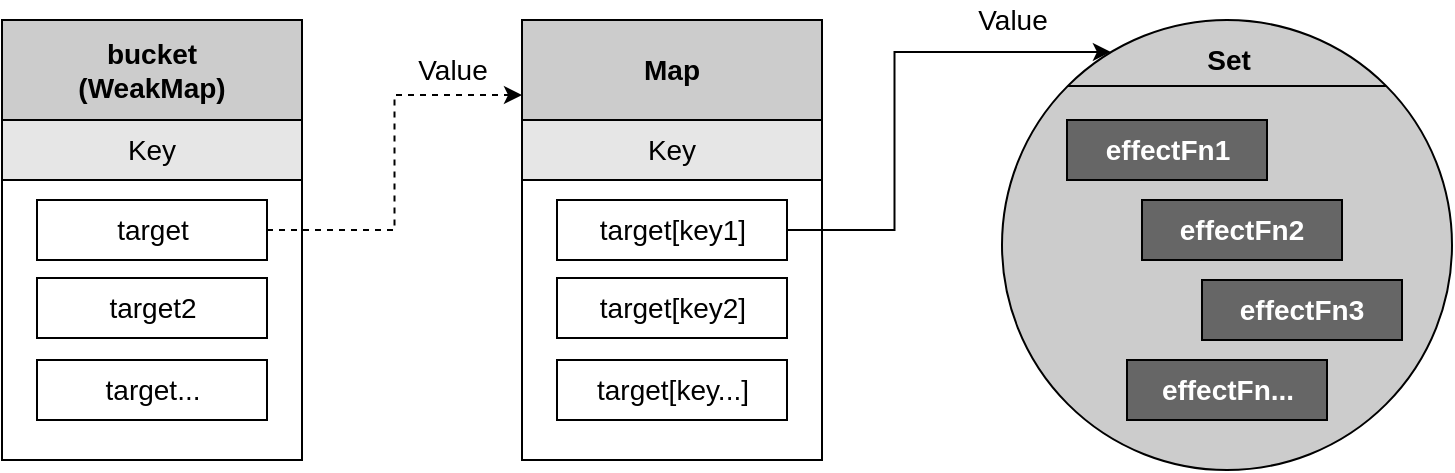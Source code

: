 <mxfile version="17.4.0" type="github"><diagram id="SxO-jd_aEj_VVg0gSq5V" name="第1頁"><mxGraphModel dx="946" dy="532" grid="1" gridSize="10" guides="1" tooltips="1" connect="1" arrows="1" fold="1" page="1" pageScale="1" pageWidth="827" pageHeight="1169" math="0" shadow="0"><root><mxCell id="0"/><mxCell id="1" parent="0"/><mxCell id="T3qDtWqvtZq3di_P9cSl-44" value="bucket&lt;br&gt;(WeakMap)" style="rounded=0;whiteSpace=wrap;html=1;fontSize=14;strokeColor=default;fontStyle=1;fillColor=#CCCCCC;" vertex="1" parent="1"><mxGeometry x="40" y="30" width="150" height="50" as="geometry"/></mxCell><mxCell id="T3qDtWqvtZq3di_P9cSl-45" style="edgeStyle=orthogonalEdgeStyle;rounded=0;orthogonalLoop=1;jettySize=auto;html=1;exitX=0.5;exitY=1;exitDx=0;exitDy=0;fontSize=14;" edge="1" parent="1" source="T3qDtWqvtZq3di_P9cSl-44" target="T3qDtWqvtZq3di_P9cSl-44"><mxGeometry relative="1" as="geometry"/></mxCell><mxCell id="T3qDtWqvtZq3di_P9cSl-46" value="" style="rounded=0;whiteSpace=wrap;html=1;fontSize=14;strokeColor=default;fillColor=#FFFFFF;" vertex="1" parent="1"><mxGeometry x="40" y="80" width="150" height="170" as="geometry"/></mxCell><mxCell id="T3qDtWqvtZq3di_P9cSl-47" value="Key" style="rounded=0;whiteSpace=wrap;html=1;fontSize=14;strokeColor=default;fillColor=#E6E6E6;" vertex="1" parent="1"><mxGeometry x="40" y="80" width="150" height="30" as="geometry"/></mxCell><mxCell id="T3qDtWqvtZq3di_P9cSl-59" value="" style="edgeStyle=orthogonalEdgeStyle;rounded=0;orthogonalLoop=1;jettySize=auto;html=1;fontSize=14;entryX=0;entryY=0.75;entryDx=0;entryDy=0;dashed=1;" edge="1" parent="1" source="T3qDtWqvtZq3di_P9cSl-48" target="T3qDtWqvtZq3di_P9cSl-52"><mxGeometry relative="1" as="geometry"/></mxCell><mxCell id="T3qDtWqvtZq3di_P9cSl-48" value="target" style="rounded=0;whiteSpace=wrap;html=1;fontSize=14;" vertex="1" parent="1"><mxGeometry x="57.5" y="120" width="115" height="30" as="geometry"/></mxCell><mxCell id="T3qDtWqvtZq3di_P9cSl-52" value="Map" style="rounded=0;whiteSpace=wrap;html=1;fontSize=14;strokeColor=default;fontStyle=1;fillColor=#CCCCCC;" vertex="1" parent="1"><mxGeometry x="300" y="30" width="150" height="50" as="geometry"/></mxCell><mxCell id="T3qDtWqvtZq3di_P9cSl-53" style="edgeStyle=orthogonalEdgeStyle;rounded=0;orthogonalLoop=1;jettySize=auto;html=1;exitX=0.5;exitY=1;exitDx=0;exitDy=0;fontSize=14;" edge="1" parent="1" source="T3qDtWqvtZq3di_P9cSl-52" target="T3qDtWqvtZq3di_P9cSl-52"><mxGeometry relative="1" as="geometry"/></mxCell><mxCell id="T3qDtWqvtZq3di_P9cSl-54" value="" style="rounded=0;whiteSpace=wrap;html=1;fontSize=14;strokeColor=default;fillColor=#FFFFFF;" vertex="1" parent="1"><mxGeometry x="300" y="80" width="150" height="170" as="geometry"/></mxCell><mxCell id="T3qDtWqvtZq3di_P9cSl-55" value="Key" style="rounded=0;whiteSpace=wrap;html=1;fontSize=14;strokeColor=default;fillColor=#E6E6E6;" vertex="1" parent="1"><mxGeometry x="300" y="80" width="150" height="30" as="geometry"/></mxCell><mxCell id="T3qDtWqvtZq3di_P9cSl-71" value="" style="edgeStyle=orthogonalEdgeStyle;rounded=0;orthogonalLoop=1;jettySize=auto;html=1;fontSize=14;fontColor=#FFFFFF;entryX=0.242;entryY=0.071;entryDx=0;entryDy=0;entryPerimeter=0;" edge="1" parent="1" source="T3qDtWqvtZq3di_P9cSl-56" target="T3qDtWqvtZq3di_P9cSl-64"><mxGeometry relative="1" as="geometry"/></mxCell><mxCell id="T3qDtWqvtZq3di_P9cSl-56" value="target[key1]" style="rounded=0;whiteSpace=wrap;html=1;fontSize=14;" vertex="1" parent="1"><mxGeometry x="317.5" y="120" width="115" height="30" as="geometry"/></mxCell><mxCell id="T3qDtWqvtZq3di_P9cSl-61" value="target2" style="rounded=0;whiteSpace=wrap;html=1;fontSize=14;" vertex="1" parent="1"><mxGeometry x="57.5" y="159" width="115" height="30" as="geometry"/></mxCell><mxCell id="T3qDtWqvtZq3di_P9cSl-62" value="target..." style="rounded=0;whiteSpace=wrap;html=1;fontSize=14;" vertex="1" parent="1"><mxGeometry x="57.5" y="200" width="115" height="30" as="geometry"/></mxCell><mxCell id="T3qDtWqvtZq3di_P9cSl-63" value="Value" style="text;html=1;align=center;verticalAlign=middle;resizable=0;points=[];autosize=1;strokeColor=none;fillColor=none;fontSize=14;" vertex="1" parent="1"><mxGeometry x="240" y="45" width="50" height="20" as="geometry"/></mxCell><mxCell id="T3qDtWqvtZq3di_P9cSl-64" value="" style="ellipse;whiteSpace=wrap;html=1;aspect=fixed;fontSize=14;strokeColor=default;fillColor=#CCCCCC;" vertex="1" parent="1"><mxGeometry x="540" y="30" width="225" height="225" as="geometry"/></mxCell><mxCell id="T3qDtWqvtZq3di_P9cSl-65" value="" style="endArrow=none;html=1;rounded=0;fontSize=14;entryX=1;entryY=0;entryDx=0;entryDy=0;exitX=0;exitY=0;exitDx=0;exitDy=0;" edge="1" parent="1" source="T3qDtWqvtZq3di_P9cSl-64" target="T3qDtWqvtZq3di_P9cSl-64"><mxGeometry width="50" height="50" relative="1" as="geometry"><mxPoint x="590" y="63" as="sourcePoint"/><mxPoint x="680" y="65" as="targetPoint"/></mxGeometry></mxCell><mxCell id="T3qDtWqvtZq3di_P9cSl-66" value="Set" style="text;html=1;align=center;verticalAlign=middle;resizable=0;points=[];autosize=1;strokeColor=none;fillColor=none;fontSize=14;fontStyle=1" vertex="1" parent="1"><mxGeometry x="632.5" y="40" width="40" height="20" as="geometry"/></mxCell><mxCell id="T3qDtWqvtZq3di_P9cSl-67" value="effectFn1" style="rounded=0;whiteSpace=wrap;html=1;fontSize=14;strokeColor=default;fillColor=#666666;fontColor=#FFFFFF;fontStyle=1" vertex="1" parent="1"><mxGeometry x="572.5" y="80" width="100" height="30" as="geometry"/></mxCell><mxCell id="T3qDtWqvtZq3di_P9cSl-68" value="effectFn2" style="rounded=0;whiteSpace=wrap;html=1;fontSize=14;strokeColor=default;fillColor=#666666;fontColor=#FFFFFF;fontStyle=1" vertex="1" parent="1"><mxGeometry x="610" y="120" width="100" height="30" as="geometry"/></mxCell><mxCell id="T3qDtWqvtZq3di_P9cSl-69" value="effectFn3" style="rounded=0;whiteSpace=wrap;html=1;fontSize=14;strokeColor=default;fillColor=#666666;fontColor=#FFFFFF;fontStyle=1" vertex="1" parent="1"><mxGeometry x="640" y="160" width="100" height="30" as="geometry"/></mxCell><mxCell id="T3qDtWqvtZq3di_P9cSl-70" value="effectFn..." style="rounded=0;whiteSpace=wrap;html=1;fontSize=14;strokeColor=default;fillColor=#666666;fontColor=#FFFFFF;fontStyle=1" vertex="1" parent="1"><mxGeometry x="602.5" y="200" width="100" height="30" as="geometry"/></mxCell><mxCell id="T3qDtWqvtZq3di_P9cSl-72" value="Value" style="text;html=1;align=center;verticalAlign=middle;resizable=0;points=[];autosize=1;strokeColor=none;fillColor=none;fontSize=14;" vertex="1" parent="1"><mxGeometry x="520" y="20" width="50" height="20" as="geometry"/></mxCell><mxCell id="T3qDtWqvtZq3di_P9cSl-73" value="target[key2]" style="rounded=0;whiteSpace=wrap;html=1;fontSize=14;" vertex="1" parent="1"><mxGeometry x="317.5" y="159" width="115" height="30" as="geometry"/></mxCell><mxCell id="T3qDtWqvtZq3di_P9cSl-74" value="target[key...]" style="rounded=0;whiteSpace=wrap;html=1;fontSize=14;" vertex="1" parent="1"><mxGeometry x="317.5" y="200" width="115" height="30" as="geometry"/></mxCell></root></mxGraphModel></diagram></mxfile>